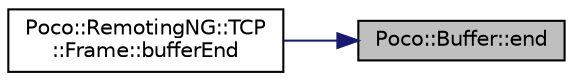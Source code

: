 digraph "Poco::Buffer::end"
{
 // LATEX_PDF_SIZE
  edge [fontname="Helvetica",fontsize="10",labelfontname="Helvetica",labelfontsize="10"];
  node [fontname="Helvetica",fontsize="10",shape=record];
  rankdir="RL";
  Node1 [label="Poco::Buffer::end",height=0.2,width=0.4,color="black", fillcolor="grey75", style="filled", fontcolor="black",tooltip="Returns a pointer to end of the buffer."];
  Node1 -> Node2 [dir="back",color="midnightblue",fontsize="10",style="solid"];
  Node2 [label="Poco::RemotingNG::TCP\l::Frame::bufferEnd",height=0.2,width=0.4,color="black", fillcolor="white", style="filled",URL="$classPoco_1_1RemotingNG_1_1TCP_1_1Frame.html#a5414f8b74ab282788609d71c27ba90b7",tooltip="Returns a pointer to the begin of the buffer."];
}
